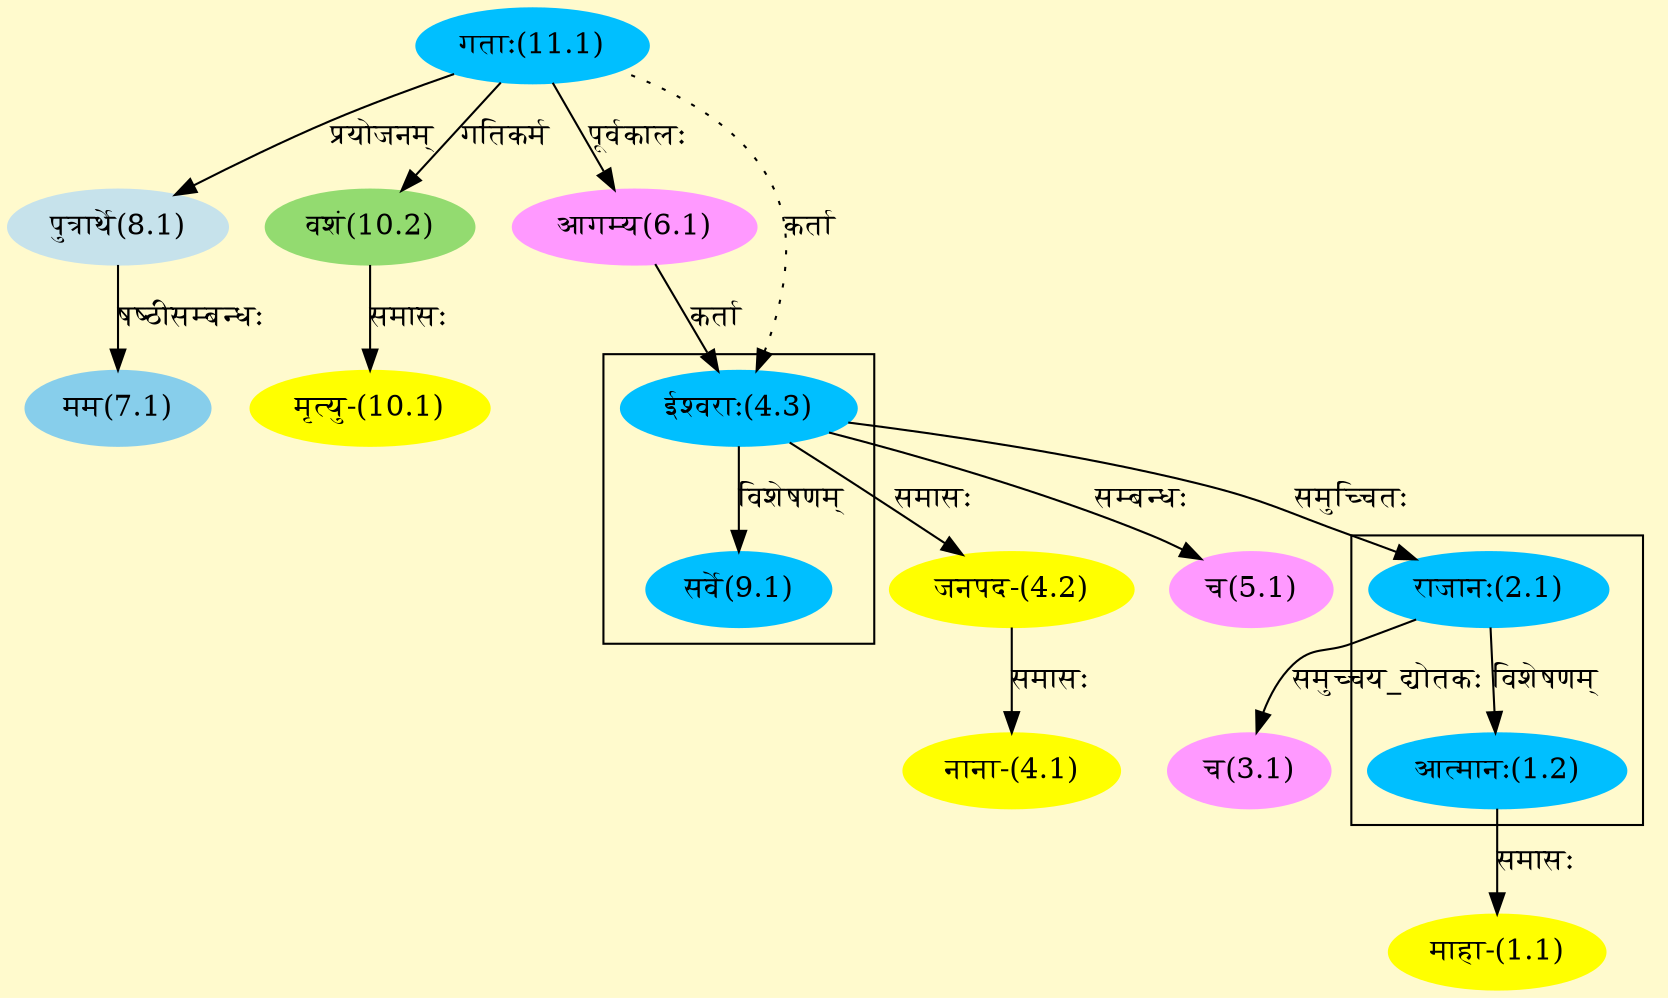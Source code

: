 digraph G{
rankdir=BT;
 compound=true;
 bgcolor="lemonchiffon1";

subgraph cluster_1{
Node1_2 [style=filled, color="#00BFFF" label = "आत्मानः(1.2)"]
Node2_1 [style=filled, color="#00BFFF" label = "राजानः(2.1)"]

}

subgraph cluster_2{
Node2_1 [style=filled, color="#00BFFF" label = "राजानः(2.1)"]
Node4_3 [style=filled, color="#00BFFF" label = "ईश्वराः(4.3)"]
Node9_1 [style=filled, color="#00BFFF" label = "सर्वे(9.1)"]

}
Node1_1 [style=filled, color="#FFFF00" label = "माहा-(1.1)"]
Node1_2 [style=filled, color="#00BFFF" label = "आत्मानः(1.2)"]
Node3_1 [style=filled, color="#FF99FF" label = "च(3.1)"]
Node2_1 [style=filled, color="#00BFFF" label = "राजानः(2.1)"]
Node4_1 [style=filled, color="#FFFF00" label = "नाना-(4.1)"]
Node4_2 [style=filled, color="#FFFF00" label = "जनपद-(4.2)"]
Node4_3 [style=filled, color="#00BFFF" label = "ईश्वराः(4.3)"]
Node6_1 [style=filled, color="#FF99FF" label = "आगम्य(6.1)"]
Node11_1 [style=filled, color="#00BFFF" label = "गताः(11.1)"]
Node5_1 [style=filled, color="#FF99FF" label = "च(5.1)"]
Node7_1 [style=filled, color="#87CEEB" label = "मम(7.1)"]
Node8_1 [style=filled, color="#C6E2EB" label = "पुत्रार्थे(8.1)"]
Node10_1 [style=filled, color="#FFFF00" label = "मृत्यु-(10.1)"]
Node10_2 [style=filled, color="#93DB70" label = "वशं(10.2)"]
/* Start of Relations section */

Node1_1 -> Node1_2 [  label="समासः"  dir="back" ]
Node1_2 -> Node2_1 [  label="विशेषणम्"  dir="back" ]
Node2_1 -> Node4_3 [  label="समुच्चितः"  dir="back" ]
Node3_1 -> Node2_1 [  label="समुच्चय_द्योतकः"  dir="back" ]
Node4_1 -> Node4_2 [  label="समासः"  dir="back" ]
Node4_2 -> Node4_3 [  label="समासः"  dir="back" ]
Node4_3 -> Node6_1 [  label="कर्ता"  dir="back" ]
Node4_3 -> Node11_1 [ style=dotted label="कर्ता"  dir="back" ]
Node5_1 -> Node4_3 [  label="सम्बन्धः"  dir="back" ]
Node6_1 -> Node11_1 [  label="पूर्वकालः"  dir="back" ]
Node7_1 -> Node8_1 [  label="षष्ठीसम्बन्धः"  dir="back" ]
Node8_1 -> Node11_1 [  label="प्रयोजनम्"  dir="back" ]
Node9_1 -> Node4_3 [  label="विशेषणम्"  dir="back" ]
Node10_1 -> Node10_2 [  label="समासः"  dir="back" ]
Node10_2 -> Node11_1 [  label="गतिकर्म"  dir="back" ]
}
